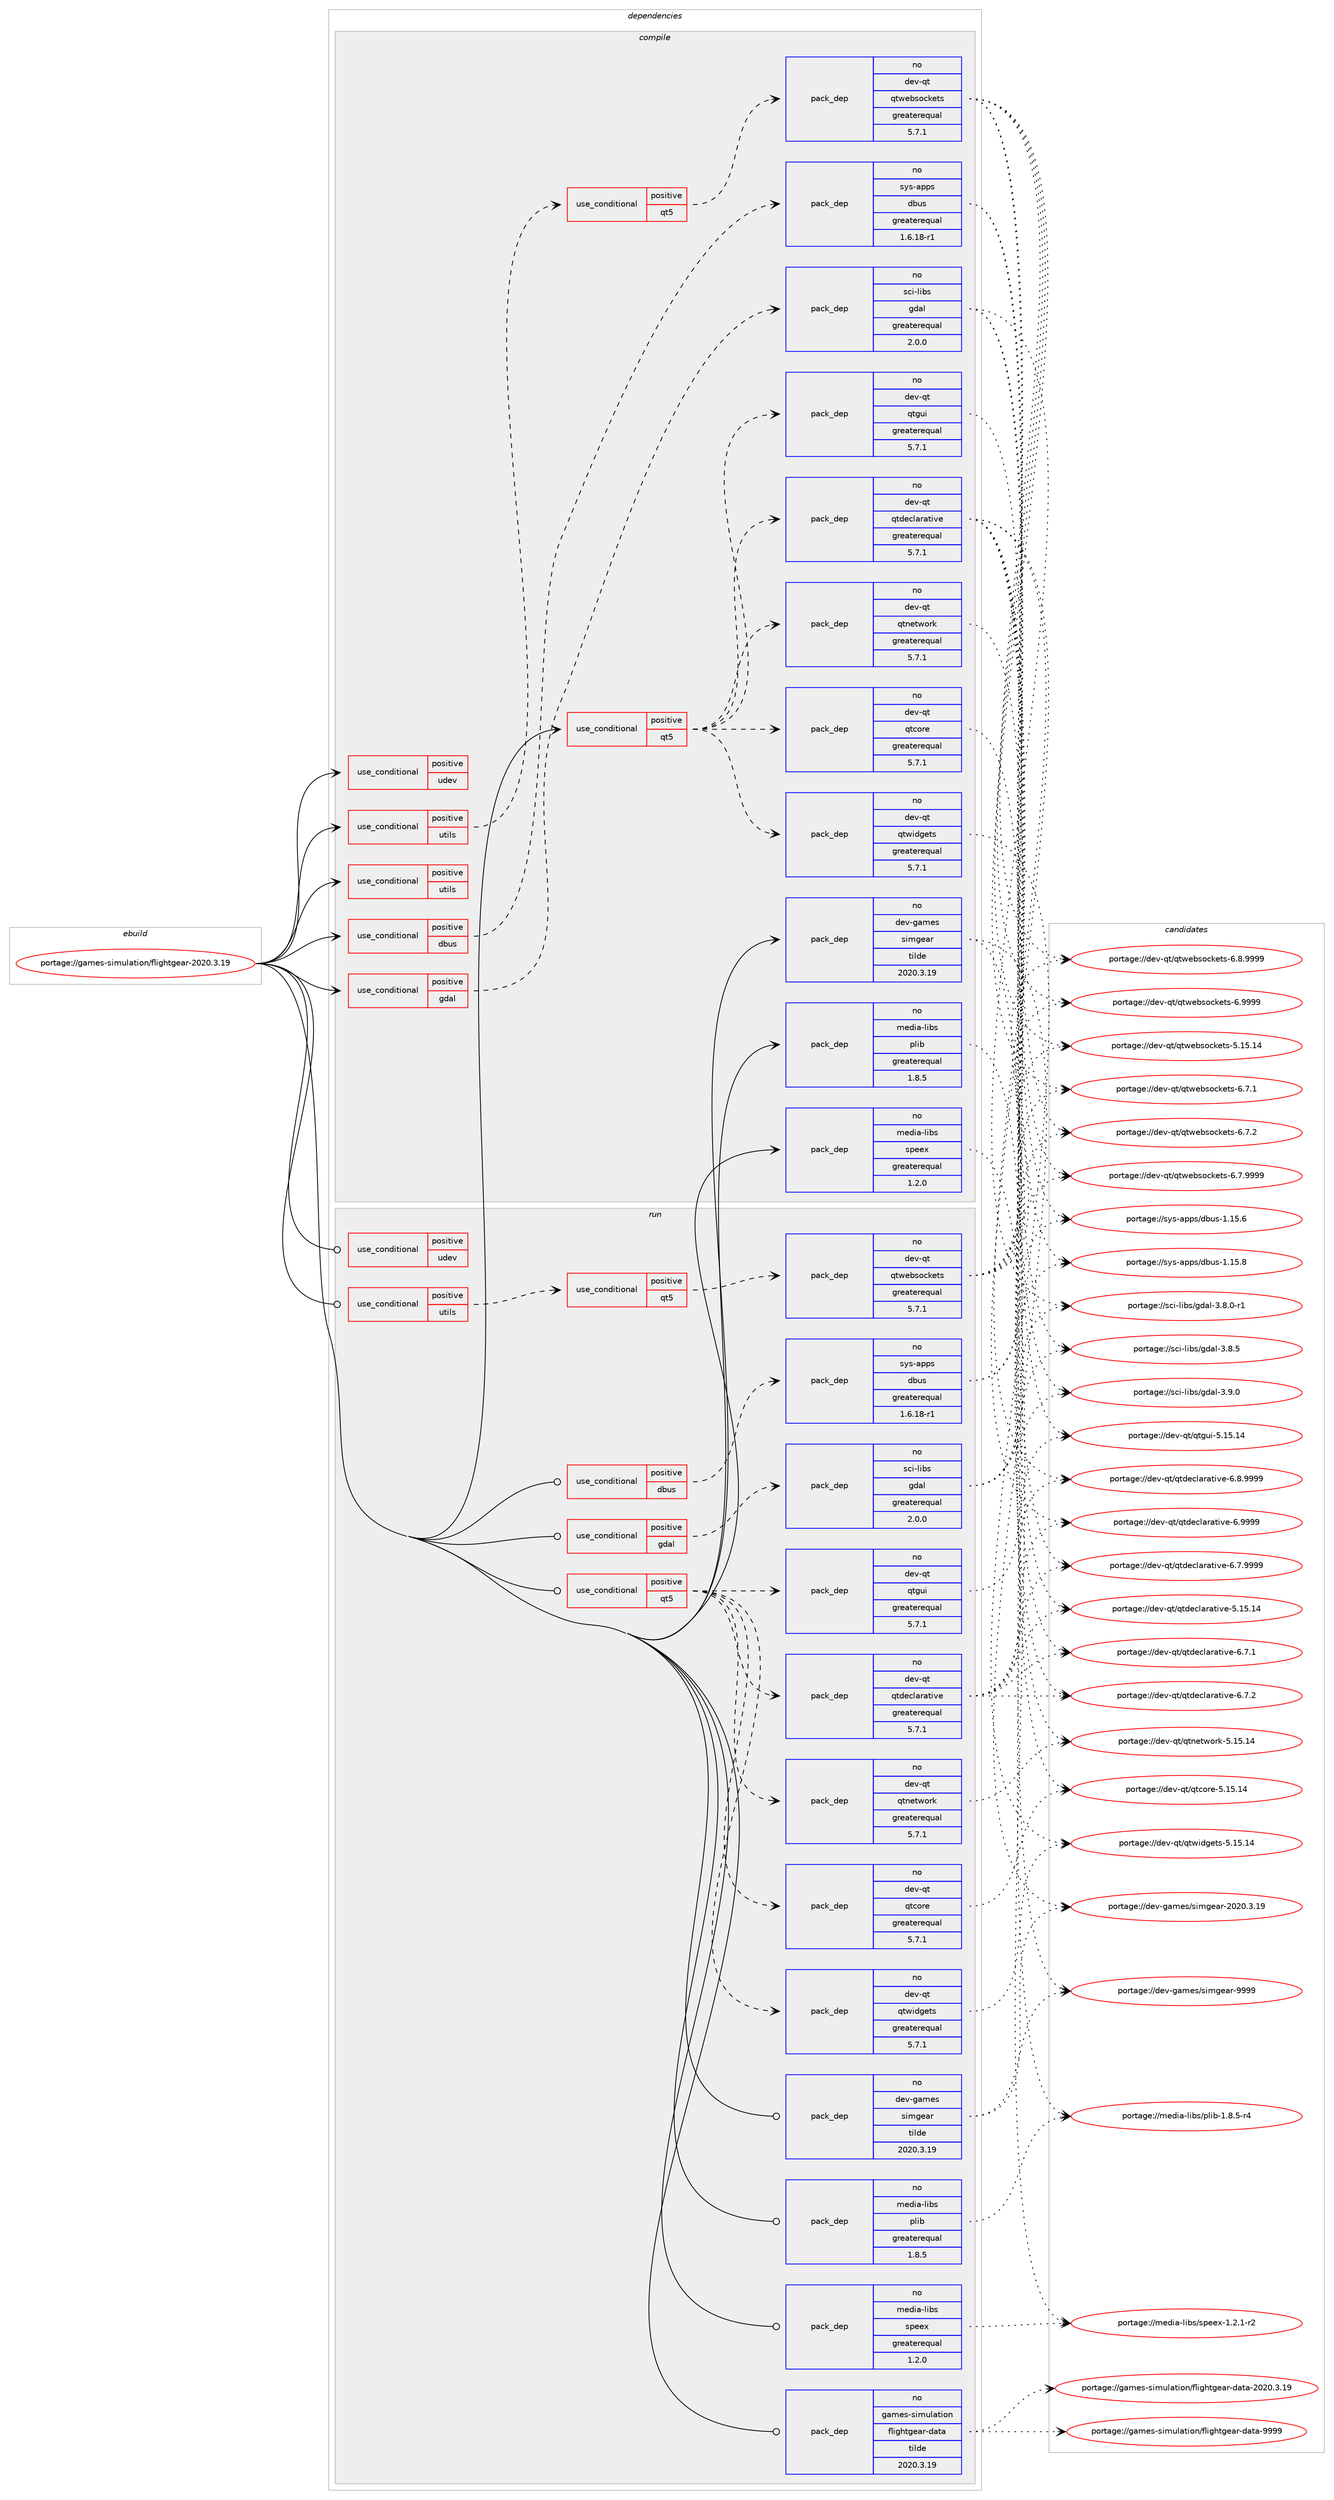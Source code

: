 digraph prolog {

# *************
# Graph options
# *************

newrank=true;
concentrate=true;
compound=true;
graph [rankdir=LR,fontname=Helvetica,fontsize=10,ranksep=1.5];#, ranksep=2.5, nodesep=0.2];
edge  [arrowhead=vee];
node  [fontname=Helvetica,fontsize=10];

# **********
# The ebuild
# **********

subgraph cluster_leftcol {
color=gray;
rank=same;
label=<<i>ebuild</i>>;
id [label="portage://games-simulation/flightgear-2020.3.19", color=red, width=4, href="../games-simulation/flightgear-2020.3.19.svg"];
}

# ****************
# The dependencies
# ****************

subgraph cluster_midcol {
color=gray;
label=<<i>dependencies</i>>;
subgraph cluster_compile {
fillcolor="#eeeeee";
style=filled;
label=<<i>compile</i>>;
subgraph cond63130 {
dependency116587 [label=<<TABLE BORDER="0" CELLBORDER="1" CELLSPACING="0" CELLPADDING="4"><TR><TD ROWSPAN="3" CELLPADDING="10">use_conditional</TD></TR><TR><TD>positive</TD></TR><TR><TD>dbus</TD></TR></TABLE>>, shape=none, color=red];
subgraph pack51953 {
dependency116588 [label=<<TABLE BORDER="0" CELLBORDER="1" CELLSPACING="0" CELLPADDING="4" WIDTH="220"><TR><TD ROWSPAN="6" CELLPADDING="30">pack_dep</TD></TR><TR><TD WIDTH="110">no</TD></TR><TR><TD>sys-apps</TD></TR><TR><TD>dbus</TD></TR><TR><TD>greaterequal</TD></TR><TR><TD>1.6.18-r1</TD></TR></TABLE>>, shape=none, color=blue];
}
dependency116587:e -> dependency116588:w [weight=20,style="dashed",arrowhead="vee"];
}
id:e -> dependency116587:w [weight=20,style="solid",arrowhead="vee"];
subgraph cond63131 {
dependency116589 [label=<<TABLE BORDER="0" CELLBORDER="1" CELLSPACING="0" CELLPADDING="4"><TR><TD ROWSPAN="3" CELLPADDING="10">use_conditional</TD></TR><TR><TD>positive</TD></TR><TR><TD>gdal</TD></TR></TABLE>>, shape=none, color=red];
subgraph pack51954 {
dependency116590 [label=<<TABLE BORDER="0" CELLBORDER="1" CELLSPACING="0" CELLPADDING="4" WIDTH="220"><TR><TD ROWSPAN="6" CELLPADDING="30">pack_dep</TD></TR><TR><TD WIDTH="110">no</TD></TR><TR><TD>sci-libs</TD></TR><TR><TD>gdal</TD></TR><TR><TD>greaterequal</TD></TR><TR><TD>2.0.0</TD></TR></TABLE>>, shape=none, color=blue];
}
dependency116589:e -> dependency116590:w [weight=20,style="dashed",arrowhead="vee"];
}
id:e -> dependency116589:w [weight=20,style="solid",arrowhead="vee"];
subgraph cond63132 {
dependency116591 [label=<<TABLE BORDER="0" CELLBORDER="1" CELLSPACING="0" CELLPADDING="4"><TR><TD ROWSPAN="3" CELLPADDING="10">use_conditional</TD></TR><TR><TD>positive</TD></TR><TR><TD>qt5</TD></TR></TABLE>>, shape=none, color=red];
subgraph pack51955 {
dependency116592 [label=<<TABLE BORDER="0" CELLBORDER="1" CELLSPACING="0" CELLPADDING="4" WIDTH="220"><TR><TD ROWSPAN="6" CELLPADDING="30">pack_dep</TD></TR><TR><TD WIDTH="110">no</TD></TR><TR><TD>dev-qt</TD></TR><TR><TD>qtcore</TD></TR><TR><TD>greaterequal</TD></TR><TR><TD>5.7.1</TD></TR></TABLE>>, shape=none, color=blue];
}
dependency116591:e -> dependency116592:w [weight=20,style="dashed",arrowhead="vee"];
subgraph pack51956 {
dependency116593 [label=<<TABLE BORDER="0" CELLBORDER="1" CELLSPACING="0" CELLPADDING="4" WIDTH="220"><TR><TD ROWSPAN="6" CELLPADDING="30">pack_dep</TD></TR><TR><TD WIDTH="110">no</TD></TR><TR><TD>dev-qt</TD></TR><TR><TD>qtdeclarative</TD></TR><TR><TD>greaterequal</TD></TR><TR><TD>5.7.1</TD></TR></TABLE>>, shape=none, color=blue];
}
dependency116591:e -> dependency116593:w [weight=20,style="dashed",arrowhead="vee"];
subgraph pack51957 {
dependency116594 [label=<<TABLE BORDER="0" CELLBORDER="1" CELLSPACING="0" CELLPADDING="4" WIDTH="220"><TR><TD ROWSPAN="6" CELLPADDING="30">pack_dep</TD></TR><TR><TD WIDTH="110">no</TD></TR><TR><TD>dev-qt</TD></TR><TR><TD>qtgui</TD></TR><TR><TD>greaterequal</TD></TR><TR><TD>5.7.1</TD></TR></TABLE>>, shape=none, color=blue];
}
dependency116591:e -> dependency116594:w [weight=20,style="dashed",arrowhead="vee"];
subgraph pack51958 {
dependency116595 [label=<<TABLE BORDER="0" CELLBORDER="1" CELLSPACING="0" CELLPADDING="4" WIDTH="220"><TR><TD ROWSPAN="6" CELLPADDING="30">pack_dep</TD></TR><TR><TD WIDTH="110">no</TD></TR><TR><TD>dev-qt</TD></TR><TR><TD>qtnetwork</TD></TR><TR><TD>greaterequal</TD></TR><TR><TD>5.7.1</TD></TR></TABLE>>, shape=none, color=blue];
}
dependency116591:e -> dependency116595:w [weight=20,style="dashed",arrowhead="vee"];
subgraph pack51959 {
dependency116596 [label=<<TABLE BORDER="0" CELLBORDER="1" CELLSPACING="0" CELLPADDING="4" WIDTH="220"><TR><TD ROWSPAN="6" CELLPADDING="30">pack_dep</TD></TR><TR><TD WIDTH="110">no</TD></TR><TR><TD>dev-qt</TD></TR><TR><TD>qtwidgets</TD></TR><TR><TD>greaterequal</TD></TR><TR><TD>5.7.1</TD></TR></TABLE>>, shape=none, color=blue];
}
dependency116591:e -> dependency116596:w [weight=20,style="dashed",arrowhead="vee"];
}
id:e -> dependency116591:w [weight=20,style="solid",arrowhead="vee"];
subgraph cond63133 {
dependency116597 [label=<<TABLE BORDER="0" CELLBORDER="1" CELLSPACING="0" CELLPADDING="4"><TR><TD ROWSPAN="3" CELLPADDING="10">use_conditional</TD></TR><TR><TD>positive</TD></TR><TR><TD>udev</TD></TR></TABLE>>, shape=none, color=red];
# *** BEGIN UNKNOWN DEPENDENCY TYPE (TODO) ***
# dependency116597 -> package_dependency(portage://games-simulation/flightgear-2020.3.19,install,no,virtual,udev,none,[,,],[],[])
# *** END UNKNOWN DEPENDENCY TYPE (TODO) ***

}
id:e -> dependency116597:w [weight=20,style="solid",arrowhead="vee"];
subgraph cond63134 {
dependency116598 [label=<<TABLE BORDER="0" CELLBORDER="1" CELLSPACING="0" CELLPADDING="4"><TR><TD ROWSPAN="3" CELLPADDING="10">use_conditional</TD></TR><TR><TD>positive</TD></TR><TR><TD>utils</TD></TR></TABLE>>, shape=none, color=red];
# *** BEGIN UNKNOWN DEPENDENCY TYPE (TODO) ***
# dependency116598 -> package_dependency(portage://games-simulation/flightgear-2020.3.19,install,no,media-libs,freeglut,none,[,,],[],[])
# *** END UNKNOWN DEPENDENCY TYPE (TODO) ***

# *** BEGIN UNKNOWN DEPENDENCY TYPE (TODO) ***
# dependency116598 -> package_dependency(portage://games-simulation/flightgear-2020.3.19,install,no,media-libs,freetype,none,[,,],[slot(2)],[])
# *** END UNKNOWN DEPENDENCY TYPE (TODO) ***

# *** BEGIN UNKNOWN DEPENDENCY TYPE (TODO) ***
# dependency116598 -> package_dependency(portage://games-simulation/flightgear-2020.3.19,install,no,media-libs,glew,none,[,,],[slot(0)],[])
# *** END UNKNOWN DEPENDENCY TYPE (TODO) ***

# *** BEGIN UNKNOWN DEPENDENCY TYPE (TODO) ***
# dependency116598 -> package_dependency(portage://games-simulation/flightgear-2020.3.19,install,no,media-libs,libpng,none,[,,],[slot(0)],[])
# *** END UNKNOWN DEPENDENCY TYPE (TODO) ***

# *** BEGIN UNKNOWN DEPENDENCY TYPE (TODO) ***
# dependency116598 -> package_dependency(portage://games-simulation/flightgear-2020.3.19,install,no,virtual,opengl,none,[,,],[],[])
# *** END UNKNOWN DEPENDENCY TYPE (TODO) ***

subgraph cond63135 {
dependency116599 [label=<<TABLE BORDER="0" CELLBORDER="1" CELLSPACING="0" CELLPADDING="4"><TR><TD ROWSPAN="3" CELLPADDING="10">use_conditional</TD></TR><TR><TD>positive</TD></TR><TR><TD>qt5</TD></TR></TABLE>>, shape=none, color=red];
subgraph pack51960 {
dependency116600 [label=<<TABLE BORDER="0" CELLBORDER="1" CELLSPACING="0" CELLPADDING="4" WIDTH="220"><TR><TD ROWSPAN="6" CELLPADDING="30">pack_dep</TD></TR><TR><TD WIDTH="110">no</TD></TR><TR><TD>dev-qt</TD></TR><TR><TD>qtwebsockets</TD></TR><TR><TD>greaterequal</TD></TR><TR><TD>5.7.1</TD></TR></TABLE>>, shape=none, color=blue];
}
dependency116599:e -> dependency116600:w [weight=20,style="dashed",arrowhead="vee"];
}
dependency116598:e -> dependency116599:w [weight=20,style="dashed",arrowhead="vee"];
}
id:e -> dependency116598:w [weight=20,style="solid",arrowhead="vee"];
subgraph cond63136 {
dependency116601 [label=<<TABLE BORDER="0" CELLBORDER="1" CELLSPACING="0" CELLPADDING="4"><TR><TD ROWSPAN="3" CELLPADDING="10">use_conditional</TD></TR><TR><TD>positive</TD></TR><TR><TD>utils</TD></TR></TABLE>>, shape=none, color=red];
# *** BEGIN UNKNOWN DEPENDENCY TYPE (TODO) ***
# dependency116601 -> package_dependency(portage://games-simulation/flightgear-2020.3.19,install,no,x11-libs,libXi,none,[,,],[],[])
# *** END UNKNOWN DEPENDENCY TYPE (TODO) ***

# *** BEGIN UNKNOWN DEPENDENCY TYPE (TODO) ***
# dependency116601 -> package_dependency(portage://games-simulation/flightgear-2020.3.19,install,no,x11-libs,libXmu,none,[,,],[],[])
# *** END UNKNOWN DEPENDENCY TYPE (TODO) ***

}
id:e -> dependency116601:w [weight=20,style="solid",arrowhead="vee"];
# *** BEGIN UNKNOWN DEPENDENCY TYPE (TODO) ***
# id -> package_dependency(portage://games-simulation/flightgear-2020.3.19,install,no,dev-db,sqlite,none,[,,],[slot(3)],[])
# *** END UNKNOWN DEPENDENCY TYPE (TODO) ***

# *** BEGIN UNKNOWN DEPENDENCY TYPE (TODO) ***
# id -> package_dependency(portage://games-simulation/flightgear-2020.3.19,install,no,dev-games,openscenegraph,none,[,,],[],[use(enable(jpeg),none),use(enable(png),none)])
# *** END UNKNOWN DEPENDENCY TYPE (TODO) ***

subgraph pack51961 {
dependency116602 [label=<<TABLE BORDER="0" CELLBORDER="1" CELLSPACING="0" CELLPADDING="4" WIDTH="220"><TR><TD ROWSPAN="6" CELLPADDING="30">pack_dep</TD></TR><TR><TD WIDTH="110">no</TD></TR><TR><TD>dev-games</TD></TR><TR><TD>simgear</TD></TR><TR><TD>tilde</TD></TR><TR><TD>2020.3.19</TD></TR></TABLE>>, shape=none, color=blue];
}
id:e -> dependency116602:w [weight=20,style="solid",arrowhead="vee"];
# *** BEGIN UNKNOWN DEPENDENCY TYPE (TODO) ***
# id -> package_dependency(portage://games-simulation/flightgear-2020.3.19,install,no,dev-libs,boost,none,[,,],[],[])
# *** END UNKNOWN DEPENDENCY TYPE (TODO) ***

# *** BEGIN UNKNOWN DEPENDENCY TYPE (TODO) ***
# id -> package_dependency(portage://games-simulation/flightgear-2020.3.19,install,no,media-libs,openal,none,[,,],[],[])
# *** END UNKNOWN DEPENDENCY TYPE (TODO) ***

subgraph pack51962 {
dependency116603 [label=<<TABLE BORDER="0" CELLBORDER="1" CELLSPACING="0" CELLPADDING="4" WIDTH="220"><TR><TD ROWSPAN="6" CELLPADDING="30">pack_dep</TD></TR><TR><TD WIDTH="110">no</TD></TR><TR><TD>media-libs</TD></TR><TR><TD>plib</TD></TR><TR><TD>greaterequal</TD></TR><TR><TD>1.8.5</TD></TR></TABLE>>, shape=none, color=blue];
}
id:e -> dependency116603:w [weight=20,style="solid",arrowhead="vee"];
subgraph pack51963 {
dependency116604 [label=<<TABLE BORDER="0" CELLBORDER="1" CELLSPACING="0" CELLPADDING="4" WIDTH="220"><TR><TD ROWSPAN="6" CELLPADDING="30">pack_dep</TD></TR><TR><TD WIDTH="110">no</TD></TR><TR><TD>media-libs</TD></TR><TR><TD>speex</TD></TR><TR><TD>greaterequal</TD></TR><TR><TD>1.2.0</TD></TR></TABLE>>, shape=none, color=blue];
}
id:e -> dependency116604:w [weight=20,style="solid",arrowhead="vee"];
# *** BEGIN UNKNOWN DEPENDENCY TYPE (TODO) ***
# id -> package_dependency(portage://games-simulation/flightgear-2020.3.19,install,no,media-libs,speexdsp,none,[,,],[slot(0)],[])
# *** END UNKNOWN DEPENDENCY TYPE (TODO) ***

# *** BEGIN UNKNOWN DEPENDENCY TYPE (TODO) ***
# id -> package_dependency(portage://games-simulation/flightgear-2020.3.19,install,no,media-sound,gsm,none,[,,],[],[])
# *** END UNKNOWN DEPENDENCY TYPE (TODO) ***

# *** BEGIN UNKNOWN DEPENDENCY TYPE (TODO) ***
# id -> package_dependency(portage://games-simulation/flightgear-2020.3.19,install,no,sys-libs,zlib,none,[,,],[],[])
# *** END UNKNOWN DEPENDENCY TYPE (TODO) ***

# *** BEGIN UNKNOWN DEPENDENCY TYPE (TODO) ***
# id -> package_dependency(portage://games-simulation/flightgear-2020.3.19,install,no,virtual,glu,none,[,,],[],[])
# *** END UNKNOWN DEPENDENCY TYPE (TODO) ***

# *** BEGIN UNKNOWN DEPENDENCY TYPE (TODO) ***
# id -> package_dependency(portage://games-simulation/flightgear-2020.3.19,install,no,x11-base,xorg-proto,none,[,,],[],[])
# *** END UNKNOWN DEPENDENCY TYPE (TODO) ***

# *** BEGIN UNKNOWN DEPENDENCY TYPE (TODO) ***
# id -> package_dependency(portage://games-simulation/flightgear-2020.3.19,install,no,x11-libs,libX11,none,[,,],[],[])
# *** END UNKNOWN DEPENDENCY TYPE (TODO) ***

}
subgraph cluster_compileandrun {
fillcolor="#eeeeee";
style=filled;
label=<<i>compile and run</i>>;
}
subgraph cluster_run {
fillcolor="#eeeeee";
style=filled;
label=<<i>run</i>>;
subgraph cond63137 {
dependency116605 [label=<<TABLE BORDER="0" CELLBORDER="1" CELLSPACING="0" CELLPADDING="4"><TR><TD ROWSPAN="3" CELLPADDING="10">use_conditional</TD></TR><TR><TD>positive</TD></TR><TR><TD>dbus</TD></TR></TABLE>>, shape=none, color=red];
subgraph pack51964 {
dependency116606 [label=<<TABLE BORDER="0" CELLBORDER="1" CELLSPACING="0" CELLPADDING="4" WIDTH="220"><TR><TD ROWSPAN="6" CELLPADDING="30">pack_dep</TD></TR><TR><TD WIDTH="110">no</TD></TR><TR><TD>sys-apps</TD></TR><TR><TD>dbus</TD></TR><TR><TD>greaterequal</TD></TR><TR><TD>1.6.18-r1</TD></TR></TABLE>>, shape=none, color=blue];
}
dependency116605:e -> dependency116606:w [weight=20,style="dashed",arrowhead="vee"];
}
id:e -> dependency116605:w [weight=20,style="solid",arrowhead="odot"];
subgraph cond63138 {
dependency116607 [label=<<TABLE BORDER="0" CELLBORDER="1" CELLSPACING="0" CELLPADDING="4"><TR><TD ROWSPAN="3" CELLPADDING="10">use_conditional</TD></TR><TR><TD>positive</TD></TR><TR><TD>gdal</TD></TR></TABLE>>, shape=none, color=red];
subgraph pack51965 {
dependency116608 [label=<<TABLE BORDER="0" CELLBORDER="1" CELLSPACING="0" CELLPADDING="4" WIDTH="220"><TR><TD ROWSPAN="6" CELLPADDING="30">pack_dep</TD></TR><TR><TD WIDTH="110">no</TD></TR><TR><TD>sci-libs</TD></TR><TR><TD>gdal</TD></TR><TR><TD>greaterequal</TD></TR><TR><TD>2.0.0</TD></TR></TABLE>>, shape=none, color=blue];
}
dependency116607:e -> dependency116608:w [weight=20,style="dashed",arrowhead="vee"];
}
id:e -> dependency116607:w [weight=20,style="solid",arrowhead="odot"];
subgraph cond63139 {
dependency116609 [label=<<TABLE BORDER="0" CELLBORDER="1" CELLSPACING="0" CELLPADDING="4"><TR><TD ROWSPAN="3" CELLPADDING="10">use_conditional</TD></TR><TR><TD>positive</TD></TR><TR><TD>qt5</TD></TR></TABLE>>, shape=none, color=red];
subgraph pack51966 {
dependency116610 [label=<<TABLE BORDER="0" CELLBORDER="1" CELLSPACING="0" CELLPADDING="4" WIDTH="220"><TR><TD ROWSPAN="6" CELLPADDING="30">pack_dep</TD></TR><TR><TD WIDTH="110">no</TD></TR><TR><TD>dev-qt</TD></TR><TR><TD>qtcore</TD></TR><TR><TD>greaterequal</TD></TR><TR><TD>5.7.1</TD></TR></TABLE>>, shape=none, color=blue];
}
dependency116609:e -> dependency116610:w [weight=20,style="dashed",arrowhead="vee"];
subgraph pack51967 {
dependency116611 [label=<<TABLE BORDER="0" CELLBORDER="1" CELLSPACING="0" CELLPADDING="4" WIDTH="220"><TR><TD ROWSPAN="6" CELLPADDING="30">pack_dep</TD></TR><TR><TD WIDTH="110">no</TD></TR><TR><TD>dev-qt</TD></TR><TR><TD>qtdeclarative</TD></TR><TR><TD>greaterequal</TD></TR><TR><TD>5.7.1</TD></TR></TABLE>>, shape=none, color=blue];
}
dependency116609:e -> dependency116611:w [weight=20,style="dashed",arrowhead="vee"];
subgraph pack51968 {
dependency116612 [label=<<TABLE BORDER="0" CELLBORDER="1" CELLSPACING="0" CELLPADDING="4" WIDTH="220"><TR><TD ROWSPAN="6" CELLPADDING="30">pack_dep</TD></TR><TR><TD WIDTH="110">no</TD></TR><TR><TD>dev-qt</TD></TR><TR><TD>qtgui</TD></TR><TR><TD>greaterequal</TD></TR><TR><TD>5.7.1</TD></TR></TABLE>>, shape=none, color=blue];
}
dependency116609:e -> dependency116612:w [weight=20,style="dashed",arrowhead="vee"];
subgraph pack51969 {
dependency116613 [label=<<TABLE BORDER="0" CELLBORDER="1" CELLSPACING="0" CELLPADDING="4" WIDTH="220"><TR><TD ROWSPAN="6" CELLPADDING="30">pack_dep</TD></TR><TR><TD WIDTH="110">no</TD></TR><TR><TD>dev-qt</TD></TR><TR><TD>qtnetwork</TD></TR><TR><TD>greaterequal</TD></TR><TR><TD>5.7.1</TD></TR></TABLE>>, shape=none, color=blue];
}
dependency116609:e -> dependency116613:w [weight=20,style="dashed",arrowhead="vee"];
subgraph pack51970 {
dependency116614 [label=<<TABLE BORDER="0" CELLBORDER="1" CELLSPACING="0" CELLPADDING="4" WIDTH="220"><TR><TD ROWSPAN="6" CELLPADDING="30">pack_dep</TD></TR><TR><TD WIDTH="110">no</TD></TR><TR><TD>dev-qt</TD></TR><TR><TD>qtwidgets</TD></TR><TR><TD>greaterequal</TD></TR><TR><TD>5.7.1</TD></TR></TABLE>>, shape=none, color=blue];
}
dependency116609:e -> dependency116614:w [weight=20,style="dashed",arrowhead="vee"];
}
id:e -> dependency116609:w [weight=20,style="solid",arrowhead="odot"];
subgraph cond63140 {
dependency116615 [label=<<TABLE BORDER="0" CELLBORDER="1" CELLSPACING="0" CELLPADDING="4"><TR><TD ROWSPAN="3" CELLPADDING="10">use_conditional</TD></TR><TR><TD>positive</TD></TR><TR><TD>udev</TD></TR></TABLE>>, shape=none, color=red];
# *** BEGIN UNKNOWN DEPENDENCY TYPE (TODO) ***
# dependency116615 -> package_dependency(portage://games-simulation/flightgear-2020.3.19,run,no,virtual,udev,none,[,,],[],[])
# *** END UNKNOWN DEPENDENCY TYPE (TODO) ***

}
id:e -> dependency116615:w [weight=20,style="solid",arrowhead="odot"];
subgraph cond63141 {
dependency116616 [label=<<TABLE BORDER="0" CELLBORDER="1" CELLSPACING="0" CELLPADDING="4"><TR><TD ROWSPAN="3" CELLPADDING="10">use_conditional</TD></TR><TR><TD>positive</TD></TR><TR><TD>utils</TD></TR></TABLE>>, shape=none, color=red];
# *** BEGIN UNKNOWN DEPENDENCY TYPE (TODO) ***
# dependency116616 -> package_dependency(portage://games-simulation/flightgear-2020.3.19,run,no,media-libs,freeglut,none,[,,],[],[])
# *** END UNKNOWN DEPENDENCY TYPE (TODO) ***

# *** BEGIN UNKNOWN DEPENDENCY TYPE (TODO) ***
# dependency116616 -> package_dependency(portage://games-simulation/flightgear-2020.3.19,run,no,media-libs,freetype,none,[,,],[slot(2)],[])
# *** END UNKNOWN DEPENDENCY TYPE (TODO) ***

# *** BEGIN UNKNOWN DEPENDENCY TYPE (TODO) ***
# dependency116616 -> package_dependency(portage://games-simulation/flightgear-2020.3.19,run,no,media-libs,glew,none,[,,],[slot(0)],[])
# *** END UNKNOWN DEPENDENCY TYPE (TODO) ***

# *** BEGIN UNKNOWN DEPENDENCY TYPE (TODO) ***
# dependency116616 -> package_dependency(portage://games-simulation/flightgear-2020.3.19,run,no,media-libs,libpng,none,[,,],[slot(0)],[])
# *** END UNKNOWN DEPENDENCY TYPE (TODO) ***

# *** BEGIN UNKNOWN DEPENDENCY TYPE (TODO) ***
# dependency116616 -> package_dependency(portage://games-simulation/flightgear-2020.3.19,run,no,virtual,opengl,none,[,,],[],[])
# *** END UNKNOWN DEPENDENCY TYPE (TODO) ***

subgraph cond63142 {
dependency116617 [label=<<TABLE BORDER="0" CELLBORDER="1" CELLSPACING="0" CELLPADDING="4"><TR><TD ROWSPAN="3" CELLPADDING="10">use_conditional</TD></TR><TR><TD>positive</TD></TR><TR><TD>qt5</TD></TR></TABLE>>, shape=none, color=red];
subgraph pack51971 {
dependency116618 [label=<<TABLE BORDER="0" CELLBORDER="1" CELLSPACING="0" CELLPADDING="4" WIDTH="220"><TR><TD ROWSPAN="6" CELLPADDING="30">pack_dep</TD></TR><TR><TD WIDTH="110">no</TD></TR><TR><TD>dev-qt</TD></TR><TR><TD>qtwebsockets</TD></TR><TR><TD>greaterequal</TD></TR><TR><TD>5.7.1</TD></TR></TABLE>>, shape=none, color=blue];
}
dependency116617:e -> dependency116618:w [weight=20,style="dashed",arrowhead="vee"];
}
dependency116616:e -> dependency116617:w [weight=20,style="dashed",arrowhead="vee"];
}
id:e -> dependency116616:w [weight=20,style="solid",arrowhead="odot"];
# *** BEGIN UNKNOWN DEPENDENCY TYPE (TODO) ***
# id -> package_dependency(portage://games-simulation/flightgear-2020.3.19,run,no,dev-db,sqlite,none,[,,],[slot(3)],[])
# *** END UNKNOWN DEPENDENCY TYPE (TODO) ***

# *** BEGIN UNKNOWN DEPENDENCY TYPE (TODO) ***
# id -> package_dependency(portage://games-simulation/flightgear-2020.3.19,run,no,dev-games,openscenegraph,none,[,,],[],[use(enable(jpeg),none),use(enable(png),none)])
# *** END UNKNOWN DEPENDENCY TYPE (TODO) ***

subgraph pack51972 {
dependency116619 [label=<<TABLE BORDER="0" CELLBORDER="1" CELLSPACING="0" CELLPADDING="4" WIDTH="220"><TR><TD ROWSPAN="6" CELLPADDING="30">pack_dep</TD></TR><TR><TD WIDTH="110">no</TD></TR><TR><TD>dev-games</TD></TR><TR><TD>simgear</TD></TR><TR><TD>tilde</TD></TR><TR><TD>2020.3.19</TD></TR></TABLE>>, shape=none, color=blue];
}
id:e -> dependency116619:w [weight=20,style="solid",arrowhead="odot"];
subgraph pack51973 {
dependency116620 [label=<<TABLE BORDER="0" CELLBORDER="1" CELLSPACING="0" CELLPADDING="4" WIDTH="220"><TR><TD ROWSPAN="6" CELLPADDING="30">pack_dep</TD></TR><TR><TD WIDTH="110">no</TD></TR><TR><TD>games-simulation</TD></TR><TR><TD>flightgear-data</TD></TR><TR><TD>tilde</TD></TR><TR><TD>2020.3.19</TD></TR></TABLE>>, shape=none, color=blue];
}
id:e -> dependency116620:w [weight=20,style="solid",arrowhead="odot"];
# *** BEGIN UNKNOWN DEPENDENCY TYPE (TODO) ***
# id -> package_dependency(portage://games-simulation/flightgear-2020.3.19,run,no,media-libs,openal,none,[,,],[],[])
# *** END UNKNOWN DEPENDENCY TYPE (TODO) ***

subgraph pack51974 {
dependency116621 [label=<<TABLE BORDER="0" CELLBORDER="1" CELLSPACING="0" CELLPADDING="4" WIDTH="220"><TR><TD ROWSPAN="6" CELLPADDING="30">pack_dep</TD></TR><TR><TD WIDTH="110">no</TD></TR><TR><TD>media-libs</TD></TR><TR><TD>plib</TD></TR><TR><TD>greaterequal</TD></TR><TR><TD>1.8.5</TD></TR></TABLE>>, shape=none, color=blue];
}
id:e -> dependency116621:w [weight=20,style="solid",arrowhead="odot"];
subgraph pack51975 {
dependency116622 [label=<<TABLE BORDER="0" CELLBORDER="1" CELLSPACING="0" CELLPADDING="4" WIDTH="220"><TR><TD ROWSPAN="6" CELLPADDING="30">pack_dep</TD></TR><TR><TD WIDTH="110">no</TD></TR><TR><TD>media-libs</TD></TR><TR><TD>speex</TD></TR><TR><TD>greaterequal</TD></TR><TR><TD>1.2.0</TD></TR></TABLE>>, shape=none, color=blue];
}
id:e -> dependency116622:w [weight=20,style="solid",arrowhead="odot"];
# *** BEGIN UNKNOWN DEPENDENCY TYPE (TODO) ***
# id -> package_dependency(portage://games-simulation/flightgear-2020.3.19,run,no,media-libs,speexdsp,none,[,,],[slot(0)],[])
# *** END UNKNOWN DEPENDENCY TYPE (TODO) ***

# *** BEGIN UNKNOWN DEPENDENCY TYPE (TODO) ***
# id -> package_dependency(portage://games-simulation/flightgear-2020.3.19,run,no,media-sound,gsm,none,[,,],[],[])
# *** END UNKNOWN DEPENDENCY TYPE (TODO) ***

# *** BEGIN UNKNOWN DEPENDENCY TYPE (TODO) ***
# id -> package_dependency(portage://games-simulation/flightgear-2020.3.19,run,no,sys-libs,zlib,none,[,,],[],[])
# *** END UNKNOWN DEPENDENCY TYPE (TODO) ***

# *** BEGIN UNKNOWN DEPENDENCY TYPE (TODO) ***
# id -> package_dependency(portage://games-simulation/flightgear-2020.3.19,run,no,virtual,glu,none,[,,],[],[])
# *** END UNKNOWN DEPENDENCY TYPE (TODO) ***

# *** BEGIN UNKNOWN DEPENDENCY TYPE (TODO) ***
# id -> package_dependency(portage://games-simulation/flightgear-2020.3.19,run,no,x11-libs,libX11,none,[,,],[],[])
# *** END UNKNOWN DEPENDENCY TYPE (TODO) ***

}
}

# **************
# The candidates
# **************

subgraph cluster_choices {
rank=same;
color=gray;
label=<<i>candidates</i>>;

subgraph choice51953 {
color=black;
nodesep=1;
choice1151211154597112112115471009811711545494649534654 [label="portage://sys-apps/dbus-1.15.6", color=red, width=4,href="../sys-apps/dbus-1.15.6.svg"];
choice1151211154597112112115471009811711545494649534656 [label="portage://sys-apps/dbus-1.15.8", color=red, width=4,href="../sys-apps/dbus-1.15.8.svg"];
dependency116588:e -> choice1151211154597112112115471009811711545494649534654:w [style=dotted,weight="100"];
dependency116588:e -> choice1151211154597112112115471009811711545494649534656:w [style=dotted,weight="100"];
}
subgraph choice51954 {
color=black;
nodesep=1;
choice11599105451081059811547103100971084551465646484511449 [label="portage://sci-libs/gdal-3.8.0-r1", color=red, width=4,href="../sci-libs/gdal-3.8.0-r1.svg"];
choice1159910545108105981154710310097108455146564653 [label="portage://sci-libs/gdal-3.8.5", color=red, width=4,href="../sci-libs/gdal-3.8.5.svg"];
choice1159910545108105981154710310097108455146574648 [label="portage://sci-libs/gdal-3.9.0", color=red, width=4,href="../sci-libs/gdal-3.9.0.svg"];
dependency116590:e -> choice11599105451081059811547103100971084551465646484511449:w [style=dotted,weight="100"];
dependency116590:e -> choice1159910545108105981154710310097108455146564653:w [style=dotted,weight="100"];
dependency116590:e -> choice1159910545108105981154710310097108455146574648:w [style=dotted,weight="100"];
}
subgraph choice51955 {
color=black;
nodesep=1;
choice1001011184511311647113116991111141014553464953464952 [label="portage://dev-qt/qtcore-5.15.14", color=red, width=4,href="../dev-qt/qtcore-5.15.14.svg"];
dependency116592:e -> choice1001011184511311647113116991111141014553464953464952:w [style=dotted,weight="100"];
}
subgraph choice51956 {
color=black;
nodesep=1;
choice10010111845113116471131161001019910897114971161051181014553464953464952 [label="portage://dev-qt/qtdeclarative-5.15.14", color=red, width=4,href="../dev-qt/qtdeclarative-5.15.14.svg"];
choice1001011184511311647113116100101991089711497116105118101455446554649 [label="portage://dev-qt/qtdeclarative-6.7.1", color=red, width=4,href="../dev-qt/qtdeclarative-6.7.1.svg"];
choice1001011184511311647113116100101991089711497116105118101455446554650 [label="portage://dev-qt/qtdeclarative-6.7.2", color=red, width=4,href="../dev-qt/qtdeclarative-6.7.2.svg"];
choice1001011184511311647113116100101991089711497116105118101455446554657575757 [label="portage://dev-qt/qtdeclarative-6.7.9999", color=red, width=4,href="../dev-qt/qtdeclarative-6.7.9999.svg"];
choice1001011184511311647113116100101991089711497116105118101455446564657575757 [label="portage://dev-qt/qtdeclarative-6.8.9999", color=red, width=4,href="../dev-qt/qtdeclarative-6.8.9999.svg"];
choice100101118451131164711311610010199108971149711610511810145544657575757 [label="portage://dev-qt/qtdeclarative-6.9999", color=red, width=4,href="../dev-qt/qtdeclarative-6.9999.svg"];
dependency116593:e -> choice10010111845113116471131161001019910897114971161051181014553464953464952:w [style=dotted,weight="100"];
dependency116593:e -> choice1001011184511311647113116100101991089711497116105118101455446554649:w [style=dotted,weight="100"];
dependency116593:e -> choice1001011184511311647113116100101991089711497116105118101455446554650:w [style=dotted,weight="100"];
dependency116593:e -> choice1001011184511311647113116100101991089711497116105118101455446554657575757:w [style=dotted,weight="100"];
dependency116593:e -> choice1001011184511311647113116100101991089711497116105118101455446564657575757:w [style=dotted,weight="100"];
dependency116593:e -> choice100101118451131164711311610010199108971149711610511810145544657575757:w [style=dotted,weight="100"];
}
subgraph choice51957 {
color=black;
nodesep=1;
choice10010111845113116471131161031171054553464953464952 [label="portage://dev-qt/qtgui-5.15.14", color=red, width=4,href="../dev-qt/qtgui-5.15.14.svg"];
dependency116594:e -> choice10010111845113116471131161031171054553464953464952:w [style=dotted,weight="100"];
}
subgraph choice51958 {
color=black;
nodesep=1;
choice10010111845113116471131161101011161191111141074553464953464952 [label="portage://dev-qt/qtnetwork-5.15.14", color=red, width=4,href="../dev-qt/qtnetwork-5.15.14.svg"];
dependency116595:e -> choice10010111845113116471131161101011161191111141074553464953464952:w [style=dotted,weight="100"];
}
subgraph choice51959 {
color=black;
nodesep=1;
choice10010111845113116471131161191051001031011161154553464953464952 [label="portage://dev-qt/qtwidgets-5.15.14", color=red, width=4,href="../dev-qt/qtwidgets-5.15.14.svg"];
dependency116596:e -> choice10010111845113116471131161191051001031011161154553464953464952:w [style=dotted,weight="100"];
}
subgraph choice51960 {
color=black;
nodesep=1;
choice100101118451131164711311611910198115111991071011161154553464953464952 [label="portage://dev-qt/qtwebsockets-5.15.14", color=red, width=4,href="../dev-qt/qtwebsockets-5.15.14.svg"];
choice10010111845113116471131161191019811511199107101116115455446554649 [label="portage://dev-qt/qtwebsockets-6.7.1", color=red, width=4,href="../dev-qt/qtwebsockets-6.7.1.svg"];
choice10010111845113116471131161191019811511199107101116115455446554650 [label="portage://dev-qt/qtwebsockets-6.7.2", color=red, width=4,href="../dev-qt/qtwebsockets-6.7.2.svg"];
choice10010111845113116471131161191019811511199107101116115455446554657575757 [label="portage://dev-qt/qtwebsockets-6.7.9999", color=red, width=4,href="../dev-qt/qtwebsockets-6.7.9999.svg"];
choice10010111845113116471131161191019811511199107101116115455446564657575757 [label="portage://dev-qt/qtwebsockets-6.8.9999", color=red, width=4,href="../dev-qt/qtwebsockets-6.8.9999.svg"];
choice1001011184511311647113116119101981151119910710111611545544657575757 [label="portage://dev-qt/qtwebsockets-6.9999", color=red, width=4,href="../dev-qt/qtwebsockets-6.9999.svg"];
dependency116600:e -> choice100101118451131164711311611910198115111991071011161154553464953464952:w [style=dotted,weight="100"];
dependency116600:e -> choice10010111845113116471131161191019811511199107101116115455446554649:w [style=dotted,weight="100"];
dependency116600:e -> choice10010111845113116471131161191019811511199107101116115455446554650:w [style=dotted,weight="100"];
dependency116600:e -> choice10010111845113116471131161191019811511199107101116115455446554657575757:w [style=dotted,weight="100"];
dependency116600:e -> choice10010111845113116471131161191019811511199107101116115455446564657575757:w [style=dotted,weight="100"];
dependency116600:e -> choice1001011184511311647113116119101981151119910710111611545544657575757:w [style=dotted,weight="100"];
}
subgraph choice51961 {
color=black;
nodesep=1;
choice1001011184510397109101115471151051091031019711445504850484651464957 [label="portage://dev-games/simgear-2020.3.19", color=red, width=4,href="../dev-games/simgear-2020.3.19.svg"];
choice100101118451039710910111547115105109103101971144557575757 [label="portage://dev-games/simgear-9999", color=red, width=4,href="../dev-games/simgear-9999.svg"];
dependency116602:e -> choice1001011184510397109101115471151051091031019711445504850484651464957:w [style=dotted,weight="100"];
dependency116602:e -> choice100101118451039710910111547115105109103101971144557575757:w [style=dotted,weight="100"];
}
subgraph choice51962 {
color=black;
nodesep=1;
choice10910110010597451081059811547112108105984549465646534511452 [label="portage://media-libs/plib-1.8.5-r4", color=red, width=4,href="../media-libs/plib-1.8.5-r4.svg"];
dependency116603:e -> choice10910110010597451081059811547112108105984549465646534511452:w [style=dotted,weight="100"];
}
subgraph choice51963 {
color=black;
nodesep=1;
choice109101100105974510810598115471151121011011204549465046494511450 [label="portage://media-libs/speex-1.2.1-r2", color=red, width=4,href="../media-libs/speex-1.2.1-r2.svg"];
dependency116604:e -> choice109101100105974510810598115471151121011011204549465046494511450:w [style=dotted,weight="100"];
}
subgraph choice51964 {
color=black;
nodesep=1;
choice1151211154597112112115471009811711545494649534654 [label="portage://sys-apps/dbus-1.15.6", color=red, width=4,href="../sys-apps/dbus-1.15.6.svg"];
choice1151211154597112112115471009811711545494649534656 [label="portage://sys-apps/dbus-1.15.8", color=red, width=4,href="../sys-apps/dbus-1.15.8.svg"];
dependency116606:e -> choice1151211154597112112115471009811711545494649534654:w [style=dotted,weight="100"];
dependency116606:e -> choice1151211154597112112115471009811711545494649534656:w [style=dotted,weight="100"];
}
subgraph choice51965 {
color=black;
nodesep=1;
choice11599105451081059811547103100971084551465646484511449 [label="portage://sci-libs/gdal-3.8.0-r1", color=red, width=4,href="../sci-libs/gdal-3.8.0-r1.svg"];
choice1159910545108105981154710310097108455146564653 [label="portage://sci-libs/gdal-3.8.5", color=red, width=4,href="../sci-libs/gdal-3.8.5.svg"];
choice1159910545108105981154710310097108455146574648 [label="portage://sci-libs/gdal-3.9.0", color=red, width=4,href="../sci-libs/gdal-3.9.0.svg"];
dependency116608:e -> choice11599105451081059811547103100971084551465646484511449:w [style=dotted,weight="100"];
dependency116608:e -> choice1159910545108105981154710310097108455146564653:w [style=dotted,weight="100"];
dependency116608:e -> choice1159910545108105981154710310097108455146574648:w [style=dotted,weight="100"];
}
subgraph choice51966 {
color=black;
nodesep=1;
choice1001011184511311647113116991111141014553464953464952 [label="portage://dev-qt/qtcore-5.15.14", color=red, width=4,href="../dev-qt/qtcore-5.15.14.svg"];
dependency116610:e -> choice1001011184511311647113116991111141014553464953464952:w [style=dotted,weight="100"];
}
subgraph choice51967 {
color=black;
nodesep=1;
choice10010111845113116471131161001019910897114971161051181014553464953464952 [label="portage://dev-qt/qtdeclarative-5.15.14", color=red, width=4,href="../dev-qt/qtdeclarative-5.15.14.svg"];
choice1001011184511311647113116100101991089711497116105118101455446554649 [label="portage://dev-qt/qtdeclarative-6.7.1", color=red, width=4,href="../dev-qt/qtdeclarative-6.7.1.svg"];
choice1001011184511311647113116100101991089711497116105118101455446554650 [label="portage://dev-qt/qtdeclarative-6.7.2", color=red, width=4,href="../dev-qt/qtdeclarative-6.7.2.svg"];
choice1001011184511311647113116100101991089711497116105118101455446554657575757 [label="portage://dev-qt/qtdeclarative-6.7.9999", color=red, width=4,href="../dev-qt/qtdeclarative-6.7.9999.svg"];
choice1001011184511311647113116100101991089711497116105118101455446564657575757 [label="portage://dev-qt/qtdeclarative-6.8.9999", color=red, width=4,href="../dev-qt/qtdeclarative-6.8.9999.svg"];
choice100101118451131164711311610010199108971149711610511810145544657575757 [label="portage://dev-qt/qtdeclarative-6.9999", color=red, width=4,href="../dev-qt/qtdeclarative-6.9999.svg"];
dependency116611:e -> choice10010111845113116471131161001019910897114971161051181014553464953464952:w [style=dotted,weight="100"];
dependency116611:e -> choice1001011184511311647113116100101991089711497116105118101455446554649:w [style=dotted,weight="100"];
dependency116611:e -> choice1001011184511311647113116100101991089711497116105118101455446554650:w [style=dotted,weight="100"];
dependency116611:e -> choice1001011184511311647113116100101991089711497116105118101455446554657575757:w [style=dotted,weight="100"];
dependency116611:e -> choice1001011184511311647113116100101991089711497116105118101455446564657575757:w [style=dotted,weight="100"];
dependency116611:e -> choice100101118451131164711311610010199108971149711610511810145544657575757:w [style=dotted,weight="100"];
}
subgraph choice51968 {
color=black;
nodesep=1;
choice10010111845113116471131161031171054553464953464952 [label="portage://dev-qt/qtgui-5.15.14", color=red, width=4,href="../dev-qt/qtgui-5.15.14.svg"];
dependency116612:e -> choice10010111845113116471131161031171054553464953464952:w [style=dotted,weight="100"];
}
subgraph choice51969 {
color=black;
nodesep=1;
choice10010111845113116471131161101011161191111141074553464953464952 [label="portage://dev-qt/qtnetwork-5.15.14", color=red, width=4,href="../dev-qt/qtnetwork-5.15.14.svg"];
dependency116613:e -> choice10010111845113116471131161101011161191111141074553464953464952:w [style=dotted,weight="100"];
}
subgraph choice51970 {
color=black;
nodesep=1;
choice10010111845113116471131161191051001031011161154553464953464952 [label="portage://dev-qt/qtwidgets-5.15.14", color=red, width=4,href="../dev-qt/qtwidgets-5.15.14.svg"];
dependency116614:e -> choice10010111845113116471131161191051001031011161154553464953464952:w [style=dotted,weight="100"];
}
subgraph choice51971 {
color=black;
nodesep=1;
choice100101118451131164711311611910198115111991071011161154553464953464952 [label="portage://dev-qt/qtwebsockets-5.15.14", color=red, width=4,href="../dev-qt/qtwebsockets-5.15.14.svg"];
choice10010111845113116471131161191019811511199107101116115455446554649 [label="portage://dev-qt/qtwebsockets-6.7.1", color=red, width=4,href="../dev-qt/qtwebsockets-6.7.1.svg"];
choice10010111845113116471131161191019811511199107101116115455446554650 [label="portage://dev-qt/qtwebsockets-6.7.2", color=red, width=4,href="../dev-qt/qtwebsockets-6.7.2.svg"];
choice10010111845113116471131161191019811511199107101116115455446554657575757 [label="portage://dev-qt/qtwebsockets-6.7.9999", color=red, width=4,href="../dev-qt/qtwebsockets-6.7.9999.svg"];
choice10010111845113116471131161191019811511199107101116115455446564657575757 [label="portage://dev-qt/qtwebsockets-6.8.9999", color=red, width=4,href="../dev-qt/qtwebsockets-6.8.9999.svg"];
choice1001011184511311647113116119101981151119910710111611545544657575757 [label="portage://dev-qt/qtwebsockets-6.9999", color=red, width=4,href="../dev-qt/qtwebsockets-6.9999.svg"];
dependency116618:e -> choice100101118451131164711311611910198115111991071011161154553464953464952:w [style=dotted,weight="100"];
dependency116618:e -> choice10010111845113116471131161191019811511199107101116115455446554649:w [style=dotted,weight="100"];
dependency116618:e -> choice10010111845113116471131161191019811511199107101116115455446554650:w [style=dotted,weight="100"];
dependency116618:e -> choice10010111845113116471131161191019811511199107101116115455446554657575757:w [style=dotted,weight="100"];
dependency116618:e -> choice10010111845113116471131161191019811511199107101116115455446564657575757:w [style=dotted,weight="100"];
dependency116618:e -> choice1001011184511311647113116119101981151119910710111611545544657575757:w [style=dotted,weight="100"];
}
subgraph choice51972 {
color=black;
nodesep=1;
choice1001011184510397109101115471151051091031019711445504850484651464957 [label="portage://dev-games/simgear-2020.3.19", color=red, width=4,href="../dev-games/simgear-2020.3.19.svg"];
choice100101118451039710910111547115105109103101971144557575757 [label="portage://dev-games/simgear-9999", color=red, width=4,href="../dev-games/simgear-9999.svg"];
dependency116619:e -> choice1001011184510397109101115471151051091031019711445504850484651464957:w [style=dotted,weight="100"];
dependency116619:e -> choice100101118451039710910111547115105109103101971144557575757:w [style=dotted,weight="100"];
}
subgraph choice51973 {
color=black;
nodesep=1;
choice103971091011154511510510911710897116105111110471021081051031041161031019711445100971169745504850484651464957 [label="portage://games-simulation/flightgear-data-2020.3.19", color=red, width=4,href="../games-simulation/flightgear-data-2020.3.19.svg"];
choice10397109101115451151051091171089711610511111047102108105103104116103101971144510097116974557575757 [label="portage://games-simulation/flightgear-data-9999", color=red, width=4,href="../games-simulation/flightgear-data-9999.svg"];
dependency116620:e -> choice103971091011154511510510911710897116105111110471021081051031041161031019711445100971169745504850484651464957:w [style=dotted,weight="100"];
dependency116620:e -> choice10397109101115451151051091171089711610511111047102108105103104116103101971144510097116974557575757:w [style=dotted,weight="100"];
}
subgraph choice51974 {
color=black;
nodesep=1;
choice10910110010597451081059811547112108105984549465646534511452 [label="portage://media-libs/plib-1.8.5-r4", color=red, width=4,href="../media-libs/plib-1.8.5-r4.svg"];
dependency116621:e -> choice10910110010597451081059811547112108105984549465646534511452:w [style=dotted,weight="100"];
}
subgraph choice51975 {
color=black;
nodesep=1;
choice109101100105974510810598115471151121011011204549465046494511450 [label="portage://media-libs/speex-1.2.1-r2", color=red, width=4,href="../media-libs/speex-1.2.1-r2.svg"];
dependency116622:e -> choice109101100105974510810598115471151121011011204549465046494511450:w [style=dotted,weight="100"];
}
}

}
